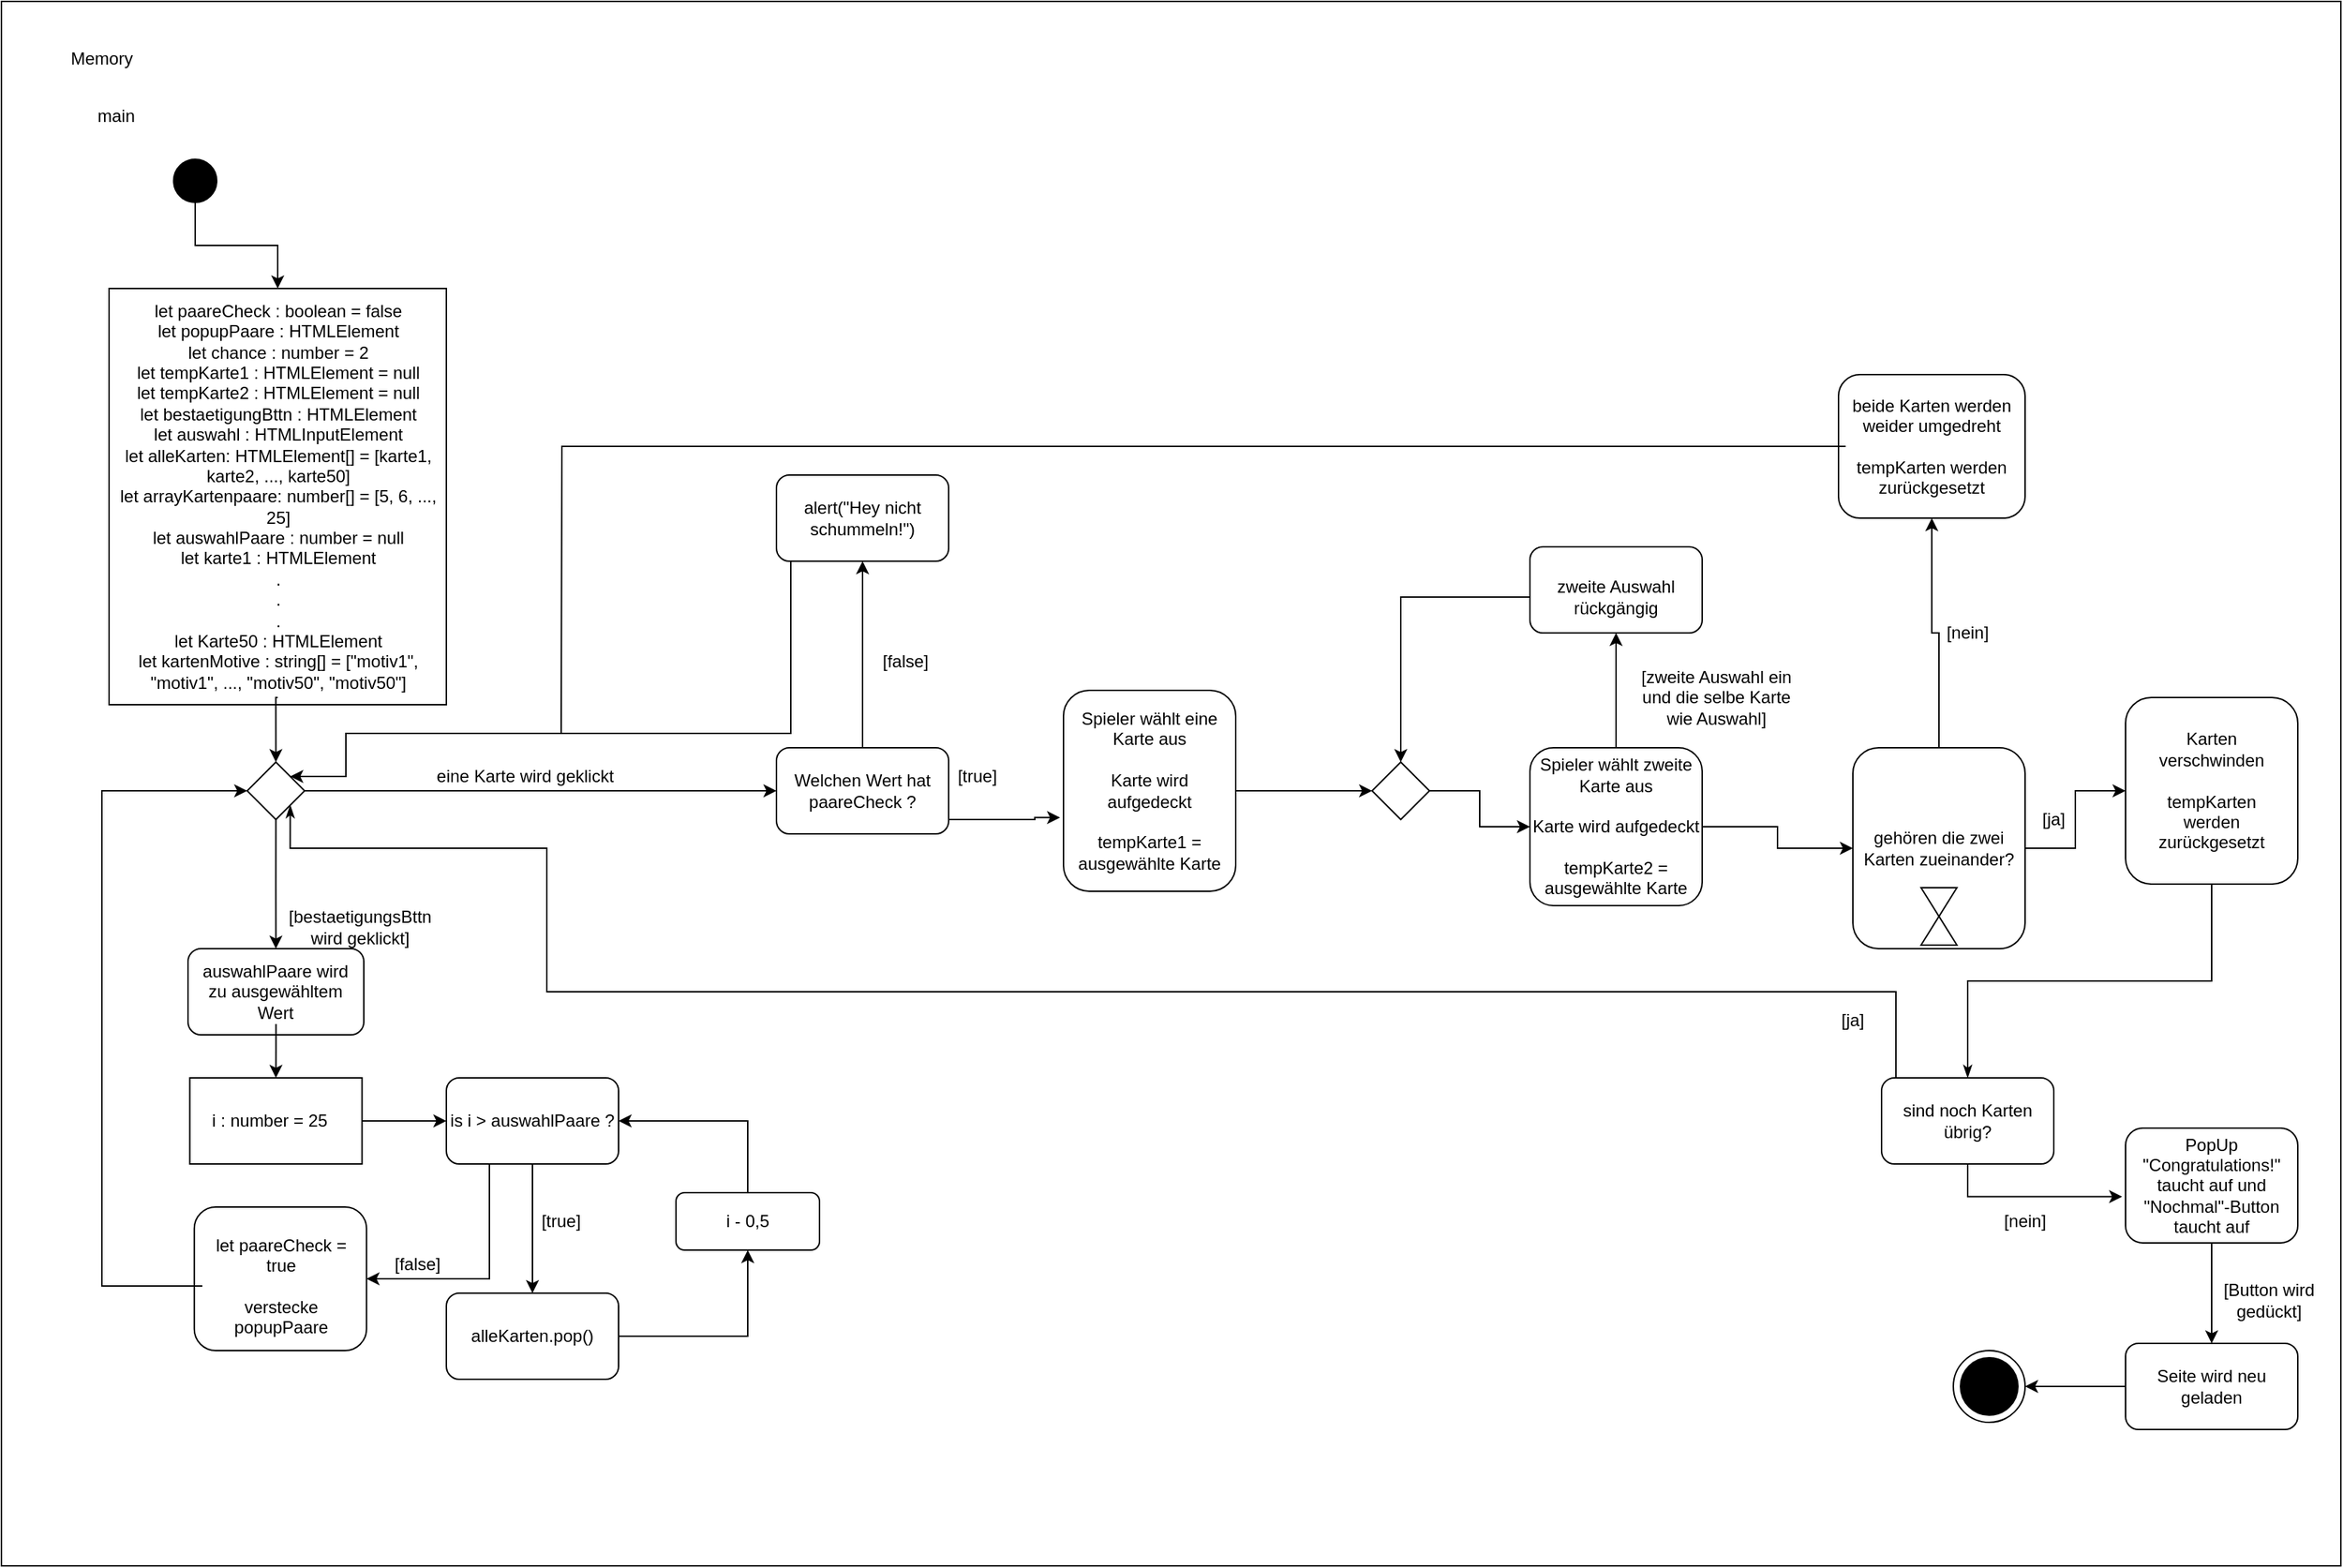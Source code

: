 <mxfile version="14.5.1" type="device"><diagram id="Yk53NYfL2meJySuNk9S0" name="Seite-1"><mxGraphModel dx="5986" dy="4099" grid="1" gridSize="10" guides="1" tooltips="1" connect="1" arrows="1" fold="1" page="1" pageScale="1" pageWidth="1654" pageHeight="1169" math="0" shadow="0"><root><mxCell id="0"/><mxCell id="1" parent="0"/><mxCell id="YdFhbVy_hrXIl4kyyNI0-94" value="" style="rounded=0;whiteSpace=wrap;html=1;fillColor=none;" vertex="1" parent="1"><mxGeometry x="-4950" y="-3490" width="1630" height="1090" as="geometry"/></mxCell><mxCell id="YdFhbVy_hrXIl4kyyNI0-1" value="Memory" style="text;html=1;strokeColor=none;fillColor=none;align=center;verticalAlign=middle;whiteSpace=wrap;rounded=0;" vertex="1" parent="1"><mxGeometry x="-4900" y="-3460" width="40" height="20" as="geometry"/></mxCell><mxCell id="YdFhbVy_hrXIl4kyyNI0-2" value="main" style="text;html=1;strokeColor=none;fillColor=none;align=center;verticalAlign=middle;whiteSpace=wrap;rounded=0;" vertex="1" parent="1"><mxGeometry x="-4890" y="-3420" width="40" height="20" as="geometry"/></mxCell><mxCell id="YdFhbVy_hrXIl4kyyNI0-6" style="edgeStyle=orthogonalEdgeStyle;rounded=0;orthogonalLoop=1;jettySize=auto;html=1;exitX=0.5;exitY=1;exitDx=0;exitDy=0;" edge="1" parent="1" source="YdFhbVy_hrXIl4kyyNI0-3" target="YdFhbVy_hrXIl4kyyNI0-4"><mxGeometry relative="1" as="geometry"/></mxCell><mxCell id="YdFhbVy_hrXIl4kyyNI0-3" value="" style="ellipse;whiteSpace=wrap;html=1;aspect=fixed;fillColor=#000000;" vertex="1" parent="1"><mxGeometry x="-4830" y="-3380" width="30" height="30" as="geometry"/></mxCell><mxCell id="YdFhbVy_hrXIl4kyyNI0-4" value="" style="rounded=0;whiteSpace=wrap;html=1;" vertex="1" parent="1"><mxGeometry x="-4875" y="-3290" width="235" height="290" as="geometry"/></mxCell><mxCell id="YdFhbVy_hrXIl4kyyNI0-10" style="edgeStyle=orthogonalEdgeStyle;rounded=0;orthogonalLoop=1;jettySize=auto;html=1;exitX=0.5;exitY=1;exitDx=0;exitDy=0;entryX=0.5;entryY=0;entryDx=0;entryDy=0;" edge="1" parent="1" source="YdFhbVy_hrXIl4kyyNI0-7" target="YdFhbVy_hrXIl4kyyNI0-9"><mxGeometry relative="1" as="geometry"><Array as="points"><mxPoint x="-4759" y="-3005"/></Array></mxGeometry></mxCell><mxCell id="YdFhbVy_hrXIl4kyyNI0-7" value="let paareCheck : boolean = false&lt;br&gt;let popupPaare : HTMLElement&lt;br&gt;let chance : number = 2&lt;br&gt;let tempKarte1 : HTMLElement = null&lt;br&gt;let tempKarte2 : HTMLElement = null&lt;br&gt;let bestaetigungBttn : HTMLElement&lt;br&gt;let auswahl : HTMLInputElement&lt;br&gt;let alleKarten: HTMLElement[] = [karte1, karte2, ..., karte50]&lt;br&gt;let arrayKartenpaare: number[] = [5, 6, ..., 25]&lt;br&gt;let auswahlPaare : number = null&lt;br&gt;let karte1 : HTMLElement&lt;br&gt;.&lt;br&gt;.&lt;br&gt;.&lt;br&gt;let Karte50 : HTMLElement&lt;br&gt;let kartenMotive : string[] = [&quot;motiv1&quot;, &quot;motiv1&quot;, ..., &quot;motiv50&quot;, &quot;motiv50&quot;]" style="text;html=1;strokeColor=none;fillColor=none;align=center;verticalAlign=middle;whiteSpace=wrap;rounded=0;" vertex="1" parent="1"><mxGeometry x="-4872.5" y="-3285" width="230" height="280" as="geometry"/></mxCell><mxCell id="YdFhbVy_hrXIl4kyyNI0-13" style="edgeStyle=orthogonalEdgeStyle;rounded=0;orthogonalLoop=1;jettySize=auto;html=1;exitX=0.5;exitY=1;exitDx=0;exitDy=0;entryX=0.5;entryY=0;entryDx=0;entryDy=0;" edge="1" parent="1" source="YdFhbVy_hrXIl4kyyNI0-9" target="YdFhbVy_hrXIl4kyyNI0-11"><mxGeometry relative="1" as="geometry"/></mxCell><mxCell id="YdFhbVy_hrXIl4kyyNI0-23" style="edgeStyle=orthogonalEdgeStyle;rounded=0;orthogonalLoop=1;jettySize=auto;html=1;exitX=1;exitY=0.5;exitDx=0;exitDy=0;entryX=0;entryY=0.5;entryDx=0;entryDy=0;" edge="1" parent="1" source="YdFhbVy_hrXIl4kyyNI0-9" target="YdFhbVy_hrXIl4kyyNI0-39"><mxGeometry relative="1" as="geometry"><mxPoint x="-4410" y="-2940" as="targetPoint"/></mxGeometry></mxCell><mxCell id="YdFhbVy_hrXIl4kyyNI0-9" value="" style="rhombus;whiteSpace=wrap;html=1;fillColor=#ffffff;" vertex="1" parent="1"><mxGeometry x="-4778.76" y="-2960" width="40" height="40" as="geometry"/></mxCell><mxCell id="YdFhbVy_hrXIl4kyyNI0-11" value="" style="rounded=1;whiteSpace=wrap;html=1;fillColor=#ffffff;" vertex="1" parent="1"><mxGeometry x="-4820" y="-2830" width="122.5" height="60" as="geometry"/></mxCell><mxCell id="YdFhbVy_hrXIl4kyyNI0-16" style="edgeStyle=orthogonalEdgeStyle;rounded=0;orthogonalLoop=1;jettySize=auto;html=1;entryX=0.5;entryY=0;entryDx=0;entryDy=0;" edge="1" parent="1" source="YdFhbVy_hrXIl4kyyNI0-12" target="YdFhbVy_hrXIl4kyyNI0-18"><mxGeometry relative="1" as="geometry"><mxPoint x="-4758.7" y="-2760" as="targetPoint"/></mxGeometry></mxCell><mxCell id="YdFhbVy_hrXIl4kyyNI0-12" value="auswahlPaare wird zu ausgewähltem Wert" style="text;html=1;strokeColor=none;fillColor=none;align=center;verticalAlign=middle;whiteSpace=wrap;rounded=0;" vertex="1" parent="1"><mxGeometry x="-4815.63" y="-2822.5" width="113.75" height="45" as="geometry"/></mxCell><mxCell id="YdFhbVy_hrXIl4kyyNI0-14" value="[bestaetigungsBttn wird geklickt]" style="text;html=1;strokeColor=none;fillColor=none;align=center;verticalAlign=middle;whiteSpace=wrap;rounded=0;" vertex="1" parent="1"><mxGeometry x="-4760" y="-2860" width="120" height="30" as="geometry"/></mxCell><mxCell id="YdFhbVy_hrXIl4kyyNI0-21" style="edgeStyle=orthogonalEdgeStyle;rounded=0;orthogonalLoop=1;jettySize=auto;html=1;exitX=1;exitY=0.5;exitDx=0;exitDy=0;entryX=0;entryY=0.5;entryDx=0;entryDy=0;" edge="1" parent="1" source="YdFhbVy_hrXIl4kyyNI0-18" target="YdFhbVy_hrXIl4kyyNI0-22"><mxGeometry relative="1" as="geometry"><mxPoint x="-4620" y="-2710" as="targetPoint"/></mxGeometry></mxCell><mxCell id="YdFhbVy_hrXIl4kyyNI0-18" value="" style="rounded=0;whiteSpace=wrap;html=1;fillColor=#ffffff;" vertex="1" parent="1"><mxGeometry x="-4818.75" y="-2740" width="120" height="60" as="geometry"/></mxCell><mxCell id="YdFhbVy_hrXIl4kyyNI0-19" value="i : number = 25" style="text;html=1;strokeColor=none;fillColor=none;align=center;verticalAlign=middle;whiteSpace=wrap;rounded=0;" vertex="1" parent="1"><mxGeometry x="-4815.63" y="-2720" width="105.63" height="20" as="geometry"/></mxCell><mxCell id="YdFhbVy_hrXIl4kyyNI0-30" style="edgeStyle=orthogonalEdgeStyle;rounded=0;orthogonalLoop=1;jettySize=auto;html=1;exitX=0.5;exitY=1;exitDx=0;exitDy=0;entryX=0.5;entryY=0;entryDx=0;entryDy=0;" edge="1" parent="1" source="YdFhbVy_hrXIl4kyyNI0-22" target="YdFhbVy_hrXIl4kyyNI0-26"><mxGeometry relative="1" as="geometry"/></mxCell><mxCell id="YdFhbVy_hrXIl4kyyNI0-36" style="edgeStyle=orthogonalEdgeStyle;rounded=0;orthogonalLoop=1;jettySize=auto;html=1;exitX=0.25;exitY=1;exitDx=0;exitDy=0;entryX=1;entryY=0.5;entryDx=0;entryDy=0;" edge="1" parent="1" source="YdFhbVy_hrXIl4kyyNI0-22" target="YdFhbVy_hrXIl4kyyNI0-34"><mxGeometry relative="1" as="geometry"/></mxCell><mxCell id="YdFhbVy_hrXIl4kyyNI0-22" value="is i &amp;gt; auswahlPaare ?" style="rounded=1;whiteSpace=wrap;html=1;fillColor=#ffffff;" vertex="1" parent="1"><mxGeometry x="-4640" y="-2740" width="120" height="60" as="geometry"/></mxCell><mxCell id="YdFhbVy_hrXIl4kyyNI0-25" value="eine Karte wird geklickt" style="text;html=1;strokeColor=none;fillColor=none;align=center;verticalAlign=middle;whiteSpace=wrap;rounded=0;" vertex="1" parent="1"><mxGeometry x="-4730" y="-2960" width="290" height="20" as="geometry"/></mxCell><mxCell id="YdFhbVy_hrXIl4kyyNI0-31" style="edgeStyle=orthogonalEdgeStyle;rounded=0;orthogonalLoop=1;jettySize=auto;html=1;exitX=1;exitY=0.5;exitDx=0;exitDy=0;entryX=0.5;entryY=1;entryDx=0;entryDy=0;" edge="1" parent="1" source="YdFhbVy_hrXIl4kyyNI0-26" target="YdFhbVy_hrXIl4kyyNI0-28"><mxGeometry relative="1" as="geometry"/></mxCell><mxCell id="YdFhbVy_hrXIl4kyyNI0-26" value="" style="rounded=1;whiteSpace=wrap;html=1;fillColor=#ffffff;" vertex="1" parent="1"><mxGeometry x="-4640" y="-2590" width="120" height="60" as="geometry"/></mxCell><mxCell id="YdFhbVy_hrXIl4kyyNI0-27" value="alleKarten.pop()" style="text;html=1;strokeColor=none;fillColor=none;align=center;verticalAlign=middle;whiteSpace=wrap;rounded=0;" vertex="1" parent="1"><mxGeometry x="-4630" y="-2580" width="100" height="40" as="geometry"/></mxCell><mxCell id="YdFhbVy_hrXIl4kyyNI0-32" style="edgeStyle=orthogonalEdgeStyle;rounded=0;orthogonalLoop=1;jettySize=auto;html=1;exitX=0.5;exitY=0;exitDx=0;exitDy=0;entryX=1;entryY=0.5;entryDx=0;entryDy=0;" edge="1" parent="1" source="YdFhbVy_hrXIl4kyyNI0-28" target="YdFhbVy_hrXIl4kyyNI0-22"><mxGeometry relative="1" as="geometry"/></mxCell><mxCell id="YdFhbVy_hrXIl4kyyNI0-28" value="" style="rounded=1;whiteSpace=wrap;html=1;fillColor=#ffffff;" vertex="1" parent="1"><mxGeometry x="-4480" y="-2660" width="100" height="40" as="geometry"/></mxCell><mxCell id="YdFhbVy_hrXIl4kyyNI0-29" value="i - 0,5" style="text;html=1;strokeColor=none;fillColor=none;align=center;verticalAlign=middle;whiteSpace=wrap;rounded=0;" vertex="1" parent="1"><mxGeometry x="-4470" y="-2650" width="80" height="20" as="geometry"/></mxCell><mxCell id="YdFhbVy_hrXIl4kyyNI0-33" value="[true]" style="text;html=1;strokeColor=none;fillColor=none;align=center;verticalAlign=middle;whiteSpace=wrap;rounded=0;" vertex="1" parent="1"><mxGeometry x="-4580" y="-2650" width="40" height="20" as="geometry"/></mxCell><mxCell id="YdFhbVy_hrXIl4kyyNI0-34" value="" style="rounded=1;whiteSpace=wrap;html=1;fillColor=#ffffff;" vertex="1" parent="1"><mxGeometry x="-4815.63" y="-2650" width="120" height="100" as="geometry"/></mxCell><mxCell id="YdFhbVy_hrXIl4kyyNI0-38" style="edgeStyle=orthogonalEdgeStyle;rounded=0;orthogonalLoop=1;jettySize=auto;html=1;entryX=0;entryY=0.5;entryDx=0;entryDy=0;exitX=0;exitY=0.5;exitDx=0;exitDy=0;" edge="1" parent="1" source="YdFhbVy_hrXIl4kyyNI0-35" target="YdFhbVy_hrXIl4kyyNI0-9"><mxGeometry relative="1" as="geometry"><mxPoint x="-4820" y="-2595" as="sourcePoint"/><Array as="points"><mxPoint x="-4880" y="-2595"/><mxPoint x="-4880" y="-2940"/></Array></mxGeometry></mxCell><mxCell id="YdFhbVy_hrXIl4kyyNI0-35" value="let paareCheck = true&lt;br&gt;&lt;br&gt;verstecke popupPaare" style="text;html=1;strokeColor=none;fillColor=none;align=center;verticalAlign=middle;whiteSpace=wrap;rounded=0;" vertex="1" parent="1"><mxGeometry x="-4810" y="-2640" width="110" height="90" as="geometry"/></mxCell><mxCell id="YdFhbVy_hrXIl4kyyNI0-37" value="[false]" style="text;html=1;strokeColor=none;fillColor=none;align=center;verticalAlign=middle;whiteSpace=wrap;rounded=0;" vertex="1" parent="1"><mxGeometry x="-4680" y="-2620" width="40" height="20" as="geometry"/></mxCell><mxCell id="YdFhbVy_hrXIl4kyyNI0-43" style="edgeStyle=orthogonalEdgeStyle;rounded=0;orthogonalLoop=1;jettySize=auto;html=1;exitX=0.5;exitY=0;exitDx=0;exitDy=0;" edge="1" parent="1" source="YdFhbVy_hrXIl4kyyNI0-39" target="YdFhbVy_hrXIl4kyyNI0-42"><mxGeometry relative="1" as="geometry"/></mxCell><mxCell id="YdFhbVy_hrXIl4kyyNI0-39" value="Welchen Wert hat paareCheck ?" style="rounded=1;whiteSpace=wrap;html=1;fillColor=#ffffff;" vertex="1" parent="1"><mxGeometry x="-4410" y="-2970" width="120" height="60" as="geometry"/></mxCell><mxCell id="YdFhbVy_hrXIl4kyyNI0-44" style="edgeStyle=orthogonalEdgeStyle;rounded=0;orthogonalLoop=1;jettySize=auto;html=1;exitX=0;exitY=0.5;exitDx=0;exitDy=0;" edge="1" parent="1" source="YdFhbVy_hrXIl4kyyNI0-42" target="YdFhbVy_hrXIl4kyyNI0-9"><mxGeometry relative="1" as="geometry"><Array as="points"><mxPoint x="-4400" y="-3130"/><mxPoint x="-4400" y="-2980"/><mxPoint x="-4710" y="-2980"/><mxPoint x="-4710" y="-2950"/></Array></mxGeometry></mxCell><mxCell id="YdFhbVy_hrXIl4kyyNI0-42" value="alert(&quot;Hey nicht schummeln!&quot;)" style="rounded=1;whiteSpace=wrap;html=1;fillColor=#ffffff;" vertex="1" parent="1"><mxGeometry x="-4410" y="-3160" width="120" height="60" as="geometry"/></mxCell><mxCell id="YdFhbVy_hrXIl4kyyNI0-45" value="[false]" style="text;html=1;strokeColor=none;fillColor=none;align=center;verticalAlign=middle;whiteSpace=wrap;rounded=0;" vertex="1" parent="1"><mxGeometry x="-4340" y="-3040" width="40" height="20" as="geometry"/></mxCell><mxCell id="YdFhbVy_hrXIl4kyyNI0-62" style="edgeStyle=orthogonalEdgeStyle;rounded=0;orthogonalLoop=1;jettySize=auto;html=1;exitX=0;exitY=1;exitDx=0;exitDy=0;entryX=-0.02;entryY=0.633;entryDx=0;entryDy=0;entryPerimeter=0;" edge="1" parent="1" source="YdFhbVy_hrXIl4kyyNI0-48" target="YdFhbVy_hrXIl4kyyNI0-50"><mxGeometry relative="1" as="geometry"><mxPoint x="-4240" y="-2940" as="targetPoint"/><Array as="points"/></mxGeometry></mxCell><mxCell id="YdFhbVy_hrXIl4kyyNI0-48" value="[true]" style="text;html=1;strokeColor=none;fillColor=none;align=center;verticalAlign=middle;whiteSpace=wrap;rounded=0;" vertex="1" parent="1"><mxGeometry x="-4290" y="-2960" width="40" height="20" as="geometry"/></mxCell><mxCell id="YdFhbVy_hrXIl4kyyNI0-53" style="edgeStyle=orthogonalEdgeStyle;rounded=0;orthogonalLoop=1;jettySize=auto;html=1;exitX=1;exitY=0.5;exitDx=0;exitDy=0;" edge="1" parent="1" source="YdFhbVy_hrXIl4kyyNI0-50" target="YdFhbVy_hrXIl4kyyNI0-52"><mxGeometry relative="1" as="geometry"/></mxCell><mxCell id="YdFhbVy_hrXIl4kyyNI0-50" value="" style="rounded=1;whiteSpace=wrap;html=1;fillColor=#ffffff;" vertex="1" parent="1"><mxGeometry x="-4210" y="-3010" width="120" height="140" as="geometry"/></mxCell><mxCell id="YdFhbVy_hrXIl4kyyNI0-51" value="Spieler wählt eine Karte aus&lt;br&gt;&lt;br&gt;Karte wird aufgedeckt&lt;br&gt;&lt;br&gt;tempKarte1 = ausgewählte Karte" style="text;html=1;strokeColor=none;fillColor=none;align=center;verticalAlign=middle;whiteSpace=wrap;rounded=0;" vertex="1" parent="1"><mxGeometry x="-4205" y="-2970" width="110" height="60" as="geometry"/></mxCell><mxCell id="YdFhbVy_hrXIl4kyyNI0-55" style="edgeStyle=orthogonalEdgeStyle;rounded=0;orthogonalLoop=1;jettySize=auto;html=1;exitX=1;exitY=0.5;exitDx=0;exitDy=0;entryX=0;entryY=0.5;entryDx=0;entryDy=0;" edge="1" parent="1" source="YdFhbVy_hrXIl4kyyNI0-52" target="YdFhbVy_hrXIl4kyyNI0-54"><mxGeometry relative="1" as="geometry"/></mxCell><mxCell id="YdFhbVy_hrXIl4kyyNI0-52" value="" style="rhombus;whiteSpace=wrap;html=1;fillColor=#ffffff;" vertex="1" parent="1"><mxGeometry x="-3995" y="-2960" width="40" height="40" as="geometry"/></mxCell><mxCell id="YdFhbVy_hrXIl4kyyNI0-58" style="edgeStyle=orthogonalEdgeStyle;rounded=0;orthogonalLoop=1;jettySize=auto;html=1;exitX=0.5;exitY=0;exitDx=0;exitDy=0;entryX=0.5;entryY=1;entryDx=0;entryDy=0;" edge="1" parent="1" source="YdFhbVy_hrXIl4kyyNI0-54" target="YdFhbVy_hrXIl4kyyNI0-57"><mxGeometry relative="1" as="geometry"/></mxCell><mxCell id="YdFhbVy_hrXIl4kyyNI0-77" style="edgeStyle=orthogonalEdgeStyle;rounded=0;orthogonalLoop=1;jettySize=auto;html=1;exitX=1;exitY=0.5;exitDx=0;exitDy=0;entryX=0;entryY=0.5;entryDx=0;entryDy=0;" edge="1" parent="1" source="YdFhbVy_hrXIl4kyyNI0-54" target="YdFhbVy_hrXIl4kyyNI0-78"><mxGeometry relative="1" as="geometry"><mxPoint x="-3630" y="-2940" as="targetPoint"/></mxGeometry></mxCell><mxCell id="YdFhbVy_hrXIl4kyyNI0-54" value="Spieler wählt zweite Karte aus&lt;br&gt;&lt;br&gt;Karte wird aufgedeckt&lt;br&gt;&lt;br&gt;tempKarte2 = ausgewählte Karte" style="rounded=1;whiteSpace=wrap;html=1;fillColor=#ffffff;" vertex="1" parent="1"><mxGeometry x="-3885" y="-2970" width="120" height="110" as="geometry"/></mxCell><mxCell id="YdFhbVy_hrXIl4kyyNI0-56" value="" style="rounded=1;whiteSpace=wrap;html=1;fillColor=#ffffff;" vertex="1" parent="1"><mxGeometry x="-3885" y="-3110" width="120" height="60" as="geometry"/></mxCell><mxCell id="YdFhbVy_hrXIl4kyyNI0-59" style="edgeStyle=orthogonalEdgeStyle;rounded=0;orthogonalLoop=1;jettySize=auto;html=1;exitX=0;exitY=0.5;exitDx=0;exitDy=0;" edge="1" parent="1" source="YdFhbVy_hrXIl4kyyNI0-57" target="YdFhbVy_hrXIl4kyyNI0-52"><mxGeometry relative="1" as="geometry"/></mxCell><mxCell id="YdFhbVy_hrXIl4kyyNI0-57" value="zweite Auswahl rückgängig" style="text;html=1;strokeColor=none;fillColor=none;align=center;verticalAlign=middle;whiteSpace=wrap;rounded=0;" vertex="1" parent="1"><mxGeometry x="-3885" y="-3100" width="120" height="50" as="geometry"/></mxCell><mxCell id="YdFhbVy_hrXIl4kyyNI0-60" value="[zweite Auswahl ein und die selbe Karte wie Auswahl]" style="text;html=1;strokeColor=none;fillColor=none;align=center;verticalAlign=middle;whiteSpace=wrap;rounded=0;" vertex="1" parent="1"><mxGeometry x="-3815" y="-3015" width="120" height="20" as="geometry"/></mxCell><mxCell id="YdFhbVy_hrXIl4kyyNI0-80" style="edgeStyle=orthogonalEdgeStyle;rounded=0;orthogonalLoop=1;jettySize=auto;html=1;exitX=0.5;exitY=1;exitDx=0;exitDy=0;entryX=-0.02;entryY=0.597;entryDx=0;entryDy=0;entryPerimeter=0;" edge="1" parent="1" source="YdFhbVy_hrXIl4kyyNI0-64" target="YdFhbVy_hrXIl4kyyNI0-69"><mxGeometry relative="1" as="geometry"/></mxCell><mxCell id="YdFhbVy_hrXIl4kyyNI0-92" style="edgeStyle=orthogonalEdgeStyle;rounded=0;orthogonalLoop=1;jettySize=auto;html=1;exitX=0;exitY=0.5;exitDx=0;exitDy=0;entryX=1;entryY=1;entryDx=0;entryDy=0;endArrow=classicThin;endFill=1;strokeColor=#000000;" edge="1" parent="1" source="YdFhbVy_hrXIl4kyyNI0-64" target="YdFhbVy_hrXIl4kyyNI0-9"><mxGeometry relative="1" as="geometry"><Array as="points"><mxPoint x="-3630" y="-2710"/><mxPoint x="-3630" y="-2800"/><mxPoint x="-4570" y="-2800"/><mxPoint x="-4570" y="-2900"/><mxPoint x="-4749" y="-2900"/></Array></mxGeometry></mxCell><mxCell id="YdFhbVy_hrXIl4kyyNI0-64" value="" style="rounded=1;whiteSpace=wrap;html=1;fillColor=#ffffff;" vertex="1" parent="1"><mxGeometry x="-3640" y="-2740" width="120" height="60" as="geometry"/></mxCell><mxCell id="YdFhbVy_hrXIl4kyyNI0-67" value="sind noch Karten übrig?" style="text;html=1;strokeColor=none;fillColor=none;align=center;verticalAlign=middle;whiteSpace=wrap;rounded=0;" vertex="1" parent="1"><mxGeometry x="-3630" y="-2730" width="100" height="40" as="geometry"/></mxCell><mxCell id="YdFhbVy_hrXIl4kyyNI0-72" style="edgeStyle=orthogonalEdgeStyle;rounded=0;orthogonalLoop=1;jettySize=auto;html=1;exitX=0.5;exitY=1;exitDx=0;exitDy=0;" edge="1" parent="1" source="YdFhbVy_hrXIl4kyyNI0-69" target="YdFhbVy_hrXIl4kyyNI0-71"><mxGeometry relative="1" as="geometry"/></mxCell><mxCell id="YdFhbVy_hrXIl4kyyNI0-69" value="PopUp &quot;Congratulations!&quot; taucht auf und &quot;Nochmal&quot;-Button taucht auf" style="rounded=1;whiteSpace=wrap;html=1;fillColor=#ffffff;" vertex="1" parent="1"><mxGeometry x="-3470" y="-2705" width="120" height="80" as="geometry"/></mxCell><mxCell id="YdFhbVy_hrXIl4kyyNI0-74" style="edgeStyle=orthogonalEdgeStyle;rounded=0;orthogonalLoop=1;jettySize=auto;html=1;exitX=0;exitY=0.5;exitDx=0;exitDy=0;" edge="1" parent="1" source="YdFhbVy_hrXIl4kyyNI0-71" target="YdFhbVy_hrXIl4kyyNI0-75"><mxGeometry relative="1" as="geometry"><mxPoint x="-3530" y="-2525" as="targetPoint"/></mxGeometry></mxCell><mxCell id="YdFhbVy_hrXIl4kyyNI0-71" value="Seite wird neu geladen" style="rounded=1;whiteSpace=wrap;html=1;fillColor=#ffffff;" vertex="1" parent="1"><mxGeometry x="-3470" y="-2555" width="120" height="60" as="geometry"/></mxCell><mxCell id="YdFhbVy_hrXIl4kyyNI0-73" value="[Button wird gedückt]" style="text;html=1;strokeColor=none;fillColor=none;align=center;verticalAlign=middle;whiteSpace=wrap;rounded=0;" vertex="1" parent="1"><mxGeometry x="-3410" y="-2595" width="80" height="20" as="geometry"/></mxCell><mxCell id="YdFhbVy_hrXIl4kyyNI0-75" value="" style="ellipse;whiteSpace=wrap;html=1;aspect=fixed;" vertex="1" parent="1"><mxGeometry x="-3590" y="-2550" width="50" height="50" as="geometry"/></mxCell><mxCell id="YdFhbVy_hrXIl4kyyNI0-76" value="" style="ellipse;whiteSpace=wrap;html=1;aspect=fixed;fillColor=#000000;" vertex="1" parent="1"><mxGeometry x="-3585" y="-2545" width="40" height="40" as="geometry"/></mxCell><mxCell id="YdFhbVy_hrXIl4kyyNI0-82" style="edgeStyle=orthogonalEdgeStyle;rounded=0;orthogonalLoop=1;jettySize=auto;html=1;exitX=1;exitY=0.5;exitDx=0;exitDy=0;entryX=0;entryY=0.5;entryDx=0;entryDy=0;" edge="1" parent="1" source="YdFhbVy_hrXIl4kyyNI0-78" target="YdFhbVy_hrXIl4kyyNI0-79"><mxGeometry relative="1" as="geometry"/></mxCell><mxCell id="YdFhbVy_hrXIl4kyyNI0-85" style="edgeStyle=orthogonalEdgeStyle;rounded=0;orthogonalLoop=1;jettySize=auto;html=1;exitX=0.5;exitY=0;exitDx=0;exitDy=0;entryX=0.5;entryY=1;entryDx=0;entryDy=0;" edge="1" parent="1" source="YdFhbVy_hrXIl4kyyNI0-78" target="YdFhbVy_hrXIl4kyyNI0-84"><mxGeometry relative="1" as="geometry"/></mxCell><mxCell id="YdFhbVy_hrXIl4kyyNI0-78" value="gehören die zwei Karten zueinander?" style="rounded=1;whiteSpace=wrap;html=1;fillColor=#FFFFFF;" vertex="1" parent="1"><mxGeometry x="-3660" y="-2970" width="120" height="140" as="geometry"/></mxCell><mxCell id="YdFhbVy_hrXIl4kyyNI0-91" style="edgeStyle=orthogonalEdgeStyle;rounded=0;orthogonalLoop=1;jettySize=auto;html=1;exitX=0.5;exitY=1;exitDx=0;exitDy=0;entryX=0.5;entryY=0;entryDx=0;entryDy=0;endArrow=classicThin;endFill=1;strokeColor=#000000;" edge="1" parent="1" source="YdFhbVy_hrXIl4kyyNI0-79" target="YdFhbVy_hrXIl4kyyNI0-64"><mxGeometry relative="1" as="geometry"/></mxCell><mxCell id="YdFhbVy_hrXIl4kyyNI0-79" value="" style="rounded=1;whiteSpace=wrap;html=1;fillColor=#FFFFFF;" vertex="1" parent="1"><mxGeometry x="-3470" y="-3005" width="120" height="130" as="geometry"/></mxCell><mxCell id="YdFhbVy_hrXIl4kyyNI0-81" value="[nein]" style="text;html=1;strokeColor=none;fillColor=none;align=center;verticalAlign=middle;whiteSpace=wrap;rounded=0;" vertex="1" parent="1"><mxGeometry x="-3560" y="-2650" width="40" height="20" as="geometry"/></mxCell><mxCell id="YdFhbVy_hrXIl4kyyNI0-83" value="[ja]" style="text;html=1;strokeColor=none;fillColor=none;align=center;verticalAlign=middle;whiteSpace=wrap;rounded=0;" vertex="1" parent="1"><mxGeometry x="-3540" y="-2930" width="40" height="20" as="geometry"/></mxCell><mxCell id="YdFhbVy_hrXIl4kyyNI0-84" value="" style="rounded=1;whiteSpace=wrap;html=1;fillColor=#FFFFFF;" vertex="1" parent="1"><mxGeometry x="-3670" y="-3230" width="130" height="100" as="geometry"/></mxCell><mxCell id="YdFhbVy_hrXIl4kyyNI0-86" value="[nein]" style="text;html=1;strokeColor=none;fillColor=none;align=center;verticalAlign=middle;whiteSpace=wrap;rounded=0;" vertex="1" parent="1"><mxGeometry x="-3600" y="-3060" width="40" height="20" as="geometry"/></mxCell><mxCell id="YdFhbVy_hrXIl4kyyNI0-88" style="edgeStyle=orthogonalEdgeStyle;rounded=0;orthogonalLoop=1;jettySize=auto;html=1;endArrow=none;endFill=0;" edge="1" parent="1" source="YdFhbVy_hrXIl4kyyNI0-87"><mxGeometry relative="1" as="geometry"><mxPoint x="-4560" y="-2980" as="targetPoint"/></mxGeometry></mxCell><mxCell id="YdFhbVy_hrXIl4kyyNI0-87" value="beide Karten werden weider umgedreht&lt;br&gt;&lt;br&gt;tempKarten werden zurückgesetzt" style="text;html=1;strokeColor=none;fillColor=none;align=center;verticalAlign=middle;whiteSpace=wrap;rounded=0;" vertex="1" parent="1"><mxGeometry x="-3665" y="-3220" width="120" height="80" as="geometry"/></mxCell><mxCell id="YdFhbVy_hrXIl4kyyNI0-89" value="Karten verschwinden&lt;br&gt;&lt;br&gt;tempKarten werden zurückgesetzt" style="text;html=1;strokeColor=none;fillColor=none;align=center;verticalAlign=middle;whiteSpace=wrap;rounded=0;" vertex="1" parent="1"><mxGeometry x="-3430" y="-2950" width="40" height="20" as="geometry"/></mxCell><mxCell id="YdFhbVy_hrXIl4kyyNI0-93" value="[ja]" style="text;html=1;strokeColor=none;fillColor=none;align=center;verticalAlign=middle;whiteSpace=wrap;rounded=0;" vertex="1" parent="1"><mxGeometry x="-3680" y="-2790" width="40" height="20" as="geometry"/></mxCell><mxCell id="YdFhbVy_hrXIl4kyyNI0-95" value="" style="triangle;whiteSpace=wrap;html=1;fillColor=none;rotation=-90;" vertex="1" parent="1"><mxGeometry x="-3610" y="-2855" width="20" height="25" as="geometry"/></mxCell><mxCell id="YdFhbVy_hrXIl4kyyNI0-97" value="" style="triangle;whiteSpace=wrap;html=1;fillColor=none;rotation=90;" vertex="1" parent="1"><mxGeometry x="-3610" y="-2875" width="20" height="25" as="geometry"/></mxCell></root></mxGraphModel></diagram></mxfile>